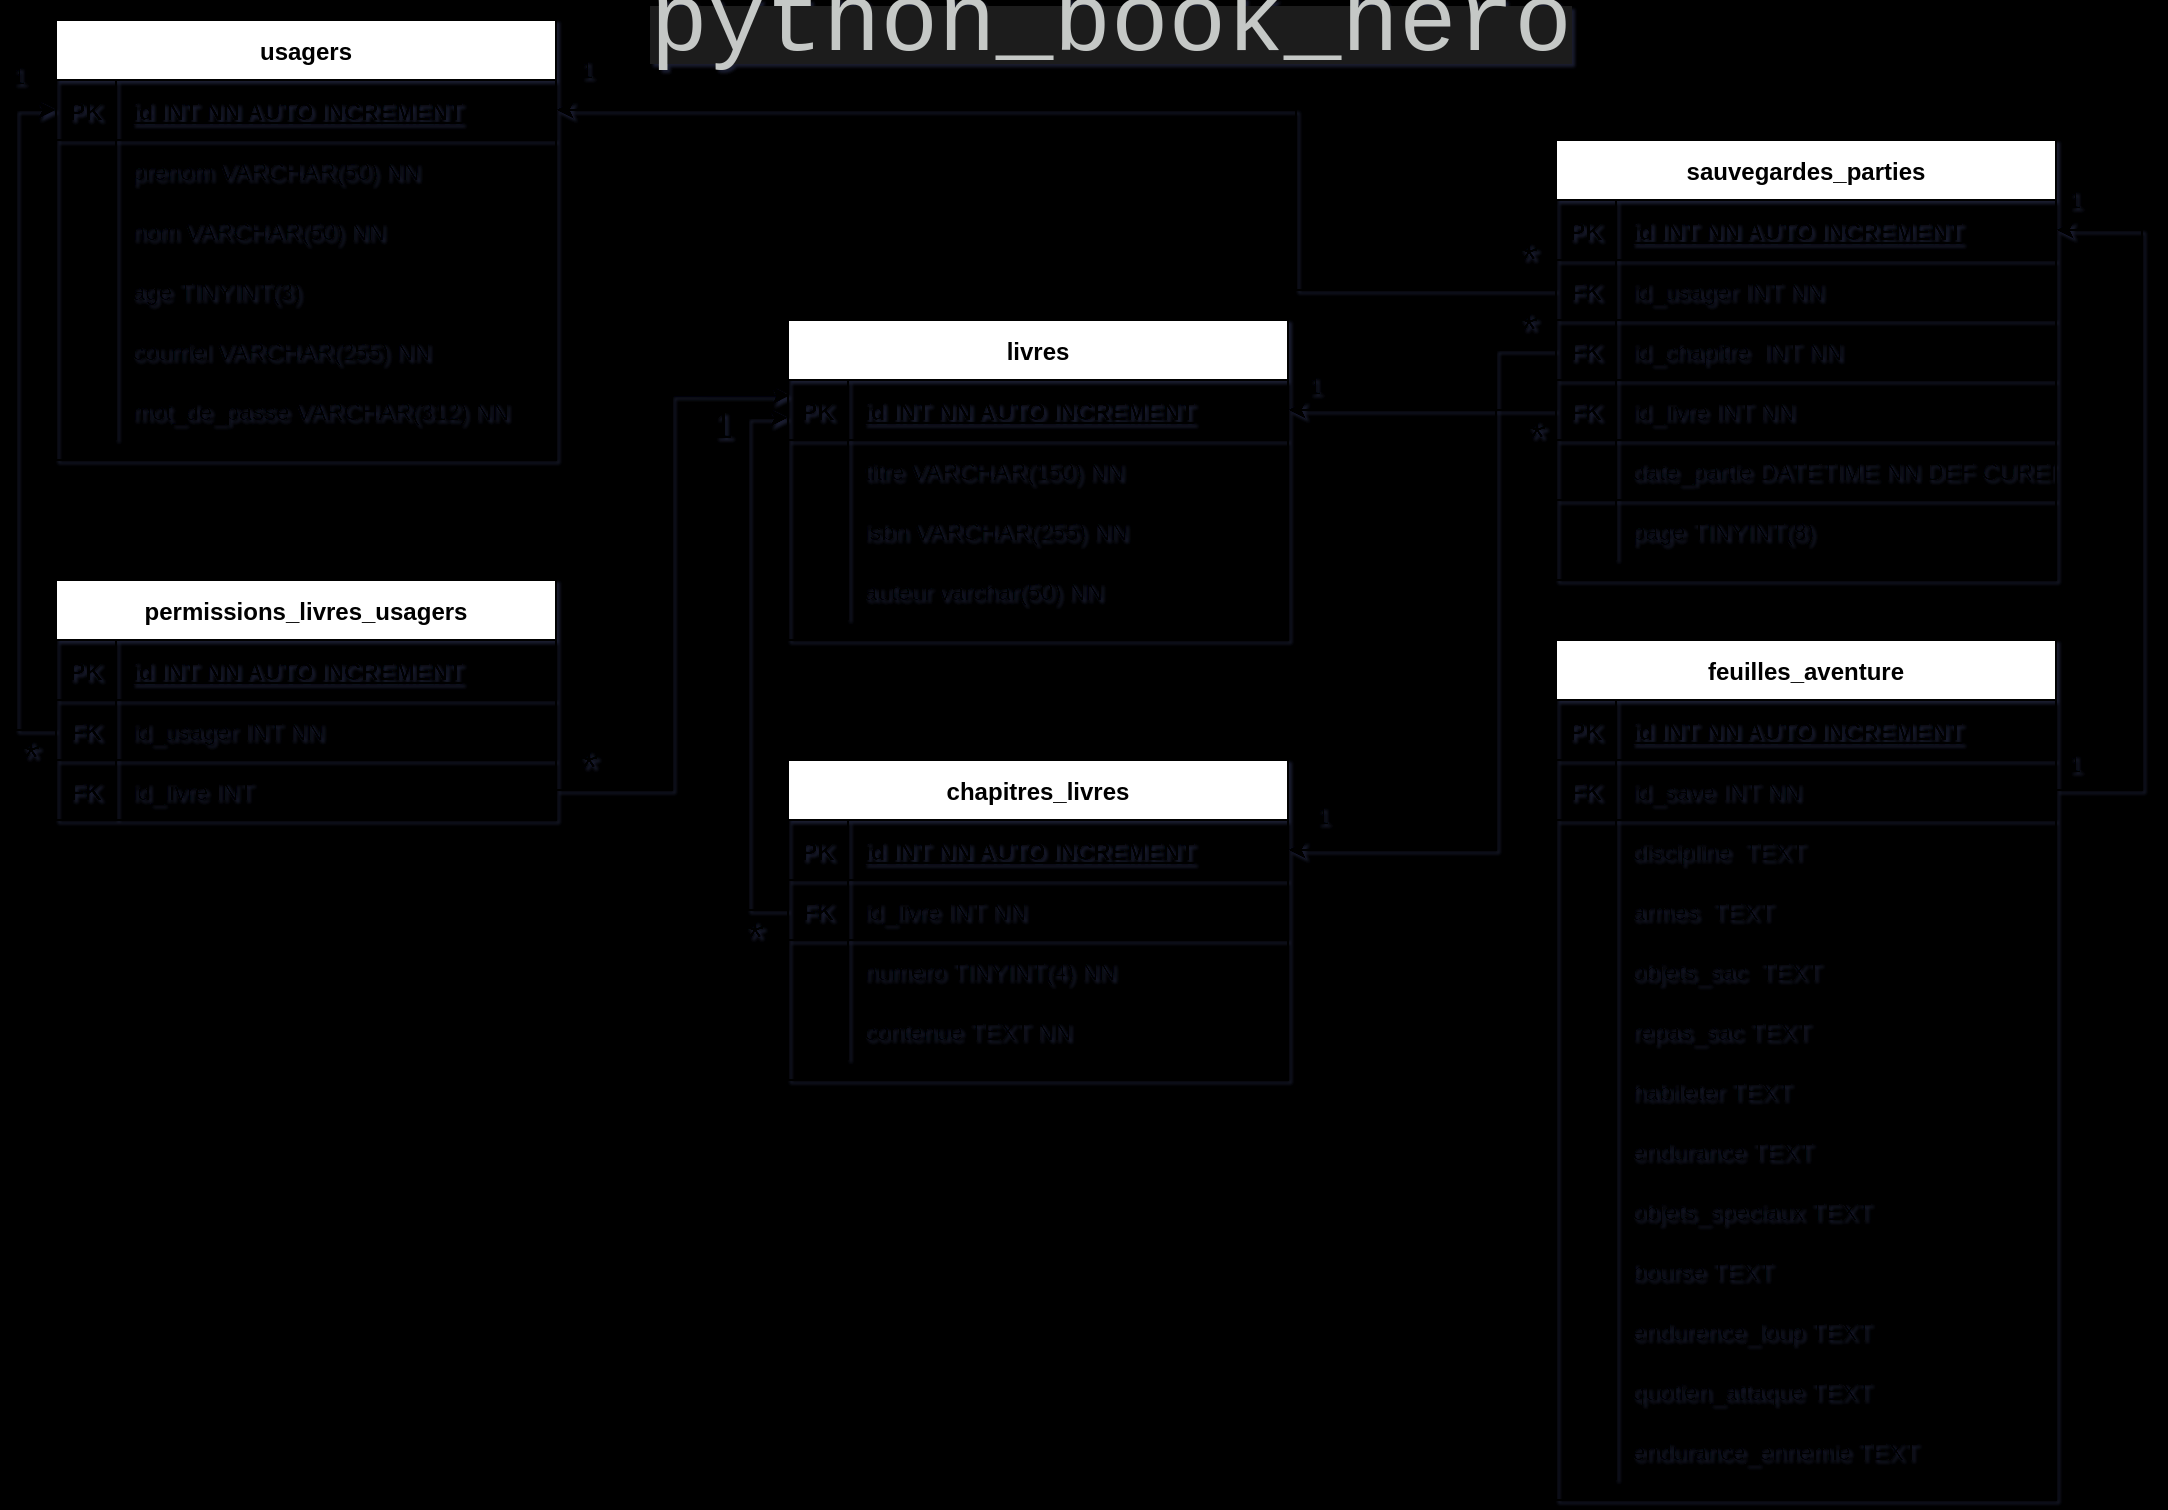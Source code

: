 <mxfile>
    <diagram id="hnDoche0uzgrvqZkyVAT" name="Page-1">
        <mxGraphModel dx="1506" dy="617" grid="0" gridSize="10" guides="1" tooltips="1" connect="1" arrows="1" fold="1" page="1" pageScale="1" pageWidth="1100" pageHeight="850" background="#000000" math="0" shadow="1">
            <root>
                <mxCell id="0"/>
                <mxCell id="1" parent="0"/>
                <mxCell id="B29HTKChRzMkVLrq_tk1-1" value="usagers" style="shape=table;startSize=30;container=1;collapsible=1;childLayout=tableLayout;fixedRows=1;rowLines=0;fontStyle=1;align=center;resizeLast=1;" parent="1" vertex="1">
                    <mxGeometry x="40" y="40" width="250" height="220" as="geometry"/>
                </mxCell>
                <mxCell id="B29HTKChRzMkVLrq_tk1-2" value="" style="shape=partialRectangle;collapsible=0;dropTarget=0;pointerEvents=0;fillColor=none;top=0;left=0;bottom=1;right=0;points=[[0,0.5],[1,0.5]];portConstraint=eastwest;" parent="B29HTKChRzMkVLrq_tk1-1" vertex="1">
                    <mxGeometry y="30" width="250" height="30" as="geometry"/>
                </mxCell>
                <mxCell id="B29HTKChRzMkVLrq_tk1-3" value="PK" style="shape=partialRectangle;connectable=0;fillColor=none;top=0;left=0;bottom=0;right=0;fontStyle=1;overflow=hidden;" parent="B29HTKChRzMkVLrq_tk1-2" vertex="1">
                    <mxGeometry width="30" height="30" as="geometry"/>
                </mxCell>
                <mxCell id="B29HTKChRzMkVLrq_tk1-4" value="id INT NN AUTO INCREMENT" style="shape=partialRectangle;connectable=0;fillColor=none;top=0;left=0;bottom=0;right=0;align=left;spacingLeft=6;fontStyle=5;overflow=hidden;" parent="B29HTKChRzMkVLrq_tk1-2" vertex="1">
                    <mxGeometry x="30" width="220" height="30" as="geometry"/>
                </mxCell>
                <mxCell id="B29HTKChRzMkVLrq_tk1-5" value="" style="shape=partialRectangle;collapsible=0;dropTarget=0;pointerEvents=0;fillColor=none;top=0;left=0;bottom=0;right=0;points=[[0,0.5],[1,0.5]];portConstraint=eastwest;" parent="B29HTKChRzMkVLrq_tk1-1" vertex="1">
                    <mxGeometry y="60" width="250" height="30" as="geometry"/>
                </mxCell>
                <mxCell id="B29HTKChRzMkVLrq_tk1-6" value="" style="shape=partialRectangle;connectable=0;fillColor=none;top=0;left=0;bottom=0;right=0;editable=1;overflow=hidden;" parent="B29HTKChRzMkVLrq_tk1-5" vertex="1">
                    <mxGeometry width="30" height="30" as="geometry"/>
                </mxCell>
                <mxCell id="B29HTKChRzMkVLrq_tk1-7" value="prenom VARCHAR(50) NN" style="shape=partialRectangle;connectable=0;fillColor=none;top=0;left=0;bottom=0;right=0;align=left;spacingLeft=6;overflow=hidden;" parent="B29HTKChRzMkVLrq_tk1-5" vertex="1">
                    <mxGeometry x="30" width="220" height="30" as="geometry"/>
                </mxCell>
                <mxCell id="B29HTKChRzMkVLrq_tk1-8" value="" style="shape=partialRectangle;collapsible=0;dropTarget=0;pointerEvents=0;fillColor=none;top=0;left=0;bottom=0;right=0;points=[[0,0.5],[1,0.5]];portConstraint=eastwest;" parent="B29HTKChRzMkVLrq_tk1-1" vertex="1">
                    <mxGeometry y="90" width="250" height="30" as="geometry"/>
                </mxCell>
                <mxCell id="B29HTKChRzMkVLrq_tk1-9" value="" style="shape=partialRectangle;connectable=0;fillColor=none;top=0;left=0;bottom=0;right=0;editable=1;overflow=hidden;" parent="B29HTKChRzMkVLrq_tk1-8" vertex="1">
                    <mxGeometry width="30" height="30" as="geometry"/>
                </mxCell>
                <mxCell id="B29HTKChRzMkVLrq_tk1-10" value="nom VARCHAR(50) NN" style="shape=partialRectangle;connectable=0;fillColor=none;top=0;left=0;bottom=0;right=0;align=left;spacingLeft=6;overflow=hidden;" parent="B29HTKChRzMkVLrq_tk1-8" vertex="1">
                    <mxGeometry x="30" width="220" height="30" as="geometry"/>
                </mxCell>
                <mxCell id="B29HTKChRzMkVLrq_tk1-11" value="" style="shape=partialRectangle;collapsible=0;dropTarget=0;pointerEvents=0;fillColor=none;top=0;left=0;bottom=0;right=0;points=[[0,0.5],[1,0.5]];portConstraint=eastwest;" parent="B29HTKChRzMkVLrq_tk1-1" vertex="1">
                    <mxGeometry y="120" width="250" height="30" as="geometry"/>
                </mxCell>
                <mxCell id="B29HTKChRzMkVLrq_tk1-12" value="" style="shape=partialRectangle;connectable=0;fillColor=none;top=0;left=0;bottom=0;right=0;editable=1;overflow=hidden;" parent="B29HTKChRzMkVLrq_tk1-11" vertex="1">
                    <mxGeometry width="30" height="30" as="geometry"/>
                </mxCell>
                <mxCell id="B29HTKChRzMkVLrq_tk1-13" value="age TINYINT(3)" style="shape=partialRectangle;connectable=0;fillColor=none;top=0;left=0;bottom=0;right=0;align=left;spacingLeft=6;overflow=hidden;" parent="B29HTKChRzMkVLrq_tk1-11" vertex="1">
                    <mxGeometry x="30" width="220" height="30" as="geometry"/>
                </mxCell>
                <mxCell id="B29HTKChRzMkVLrq_tk1-42" value="" style="shape=partialRectangle;collapsible=0;dropTarget=0;pointerEvents=0;fillColor=none;top=0;left=0;bottom=0;right=0;points=[[0,0.5],[1,0.5]];portConstraint=eastwest;" parent="B29HTKChRzMkVLrq_tk1-1" vertex="1">
                    <mxGeometry y="150" width="250" height="30" as="geometry"/>
                </mxCell>
                <mxCell id="B29HTKChRzMkVLrq_tk1-43" value="" style="shape=partialRectangle;connectable=0;fillColor=none;top=0;left=0;bottom=0;right=0;editable=1;overflow=hidden;" parent="B29HTKChRzMkVLrq_tk1-42" vertex="1">
                    <mxGeometry width="30" height="30" as="geometry"/>
                </mxCell>
                <mxCell id="B29HTKChRzMkVLrq_tk1-44" value="courriel VARCHAR(255) NN" style="shape=partialRectangle;connectable=0;fillColor=none;top=0;left=0;bottom=0;right=0;align=left;spacingLeft=6;overflow=hidden;" parent="B29HTKChRzMkVLrq_tk1-42" vertex="1">
                    <mxGeometry x="30" width="220" height="30" as="geometry"/>
                </mxCell>
                <mxCell id="B29HTKChRzMkVLrq_tk1-45" value="" style="shape=partialRectangle;collapsible=0;dropTarget=0;pointerEvents=0;fillColor=none;top=0;left=0;bottom=0;right=0;points=[[0,0.5],[1,0.5]];portConstraint=eastwest;" parent="B29HTKChRzMkVLrq_tk1-1" vertex="1">
                    <mxGeometry y="180" width="250" height="30" as="geometry"/>
                </mxCell>
                <mxCell id="B29HTKChRzMkVLrq_tk1-46" value="" style="shape=partialRectangle;connectable=0;fillColor=none;top=0;left=0;bottom=0;right=0;editable=1;overflow=hidden;" parent="B29HTKChRzMkVLrq_tk1-45" vertex="1">
                    <mxGeometry width="30" height="30" as="geometry"/>
                </mxCell>
                <mxCell id="B29HTKChRzMkVLrq_tk1-47" value="mot_de_passe VARCHAR(312) NN" style="shape=partialRectangle;connectable=0;fillColor=none;top=0;left=0;bottom=0;right=0;align=left;spacingLeft=6;overflow=hidden;" parent="B29HTKChRzMkVLrq_tk1-45" vertex="1">
                    <mxGeometry x="30" width="220" height="30" as="geometry"/>
                </mxCell>
                <mxCell id="B29HTKChRzMkVLrq_tk1-48" value="permissions_livres_usagers" style="shape=table;startSize=30;container=1;collapsible=1;childLayout=tableLayout;fixedRows=1;rowLines=0;fontStyle=1;align=center;resizeLast=1;" parent="1" vertex="1">
                    <mxGeometry x="40" y="320" width="250" height="120" as="geometry"/>
                </mxCell>
                <mxCell id="B29HTKChRzMkVLrq_tk1-49" value="" style="shape=partialRectangle;collapsible=0;dropTarget=0;pointerEvents=0;fillColor=none;top=0;left=0;bottom=1;right=0;points=[[0,0.5],[1,0.5]];portConstraint=eastwest;" parent="B29HTKChRzMkVLrq_tk1-48" vertex="1">
                    <mxGeometry y="30" width="250" height="30" as="geometry"/>
                </mxCell>
                <mxCell id="B29HTKChRzMkVLrq_tk1-50" value="PK" style="shape=partialRectangle;connectable=0;fillColor=none;top=0;left=0;bottom=0;right=0;fontStyle=1;overflow=hidden;" parent="B29HTKChRzMkVLrq_tk1-49" vertex="1">
                    <mxGeometry width="30" height="30" as="geometry"/>
                </mxCell>
                <mxCell id="B29HTKChRzMkVLrq_tk1-51" value="id INT NN AUTO INCREMENT" style="shape=partialRectangle;connectable=0;fillColor=none;top=0;left=0;bottom=0;right=0;align=left;spacingLeft=6;fontStyle=5;overflow=hidden;" parent="B29HTKChRzMkVLrq_tk1-49" vertex="1">
                    <mxGeometry x="30" width="220" height="30" as="geometry"/>
                </mxCell>
                <mxCell id="B29HTKChRzMkVLrq_tk1-67" value="" style="shape=partialRectangle;collapsible=0;dropTarget=0;pointerEvents=0;fillColor=none;top=0;left=0;bottom=1;right=0;points=[[0,0.5],[1,0.5]];portConstraint=eastwest;" parent="B29HTKChRzMkVLrq_tk1-48" vertex="1">
                    <mxGeometry y="60" width="250" height="30" as="geometry"/>
                </mxCell>
                <mxCell id="B29HTKChRzMkVLrq_tk1-68" value="FK" style="shape=partialRectangle;connectable=0;fillColor=none;top=0;left=0;bottom=0;right=0;fontStyle=1;overflow=hidden;" parent="B29HTKChRzMkVLrq_tk1-67" vertex="1">
                    <mxGeometry width="30" height="30" as="geometry"/>
                </mxCell>
                <mxCell id="B29HTKChRzMkVLrq_tk1-69" value="id_usager INT NN" style="shape=partialRectangle;connectable=0;fillColor=none;top=0;left=0;bottom=0;right=0;align=left;spacingLeft=6;fontStyle=0;overflow=hidden;" parent="B29HTKChRzMkVLrq_tk1-67" vertex="1">
                    <mxGeometry x="30" width="220" height="30" as="geometry"/>
                </mxCell>
                <mxCell id="B29HTKChRzMkVLrq_tk1-70" value="" style="shape=partialRectangle;collapsible=0;dropTarget=0;pointerEvents=0;fillColor=none;top=0;left=0;bottom=1;right=0;points=[[0,0.5],[1,0.5]];portConstraint=eastwest;" parent="B29HTKChRzMkVLrq_tk1-48" vertex="1">
                    <mxGeometry y="90" width="250" height="30" as="geometry"/>
                </mxCell>
                <mxCell id="B29HTKChRzMkVLrq_tk1-71" value="FK" style="shape=partialRectangle;connectable=0;fillColor=none;top=0;left=0;bottom=0;right=0;fontStyle=1;overflow=hidden;" parent="B29HTKChRzMkVLrq_tk1-70" vertex="1">
                    <mxGeometry width="30" height="30" as="geometry"/>
                </mxCell>
                <mxCell id="B29HTKChRzMkVLrq_tk1-72" value="id_livre INT" style="shape=partialRectangle;connectable=0;fillColor=none;top=0;left=0;bottom=0;right=0;align=left;spacingLeft=6;fontStyle=0;overflow=hidden;" parent="B29HTKChRzMkVLrq_tk1-70" vertex="1">
                    <mxGeometry x="30" width="220" height="30" as="geometry"/>
                </mxCell>
                <mxCell id="B29HTKChRzMkVLrq_tk1-87" value="livres" style="shape=table;startSize=30;container=1;collapsible=1;childLayout=tableLayout;fixedRows=1;rowLines=0;fontStyle=1;align=center;resizeLast=1;" parent="1" vertex="1">
                    <mxGeometry x="406" y="190" width="250" height="160" as="geometry"/>
                </mxCell>
                <mxCell id="B29HTKChRzMkVLrq_tk1-88" value="" style="shape=partialRectangle;collapsible=0;dropTarget=0;pointerEvents=0;fillColor=none;top=0;left=0;bottom=1;right=0;points=[[0,0.5],[1,0.5]];portConstraint=eastwest;" parent="B29HTKChRzMkVLrq_tk1-87" vertex="1">
                    <mxGeometry y="30" width="250" height="30" as="geometry"/>
                </mxCell>
                <mxCell id="B29HTKChRzMkVLrq_tk1-89" value="PK" style="shape=partialRectangle;connectable=0;fillColor=none;top=0;left=0;bottom=0;right=0;fontStyle=1;overflow=hidden;" parent="B29HTKChRzMkVLrq_tk1-88" vertex="1">
                    <mxGeometry width="30" height="30" as="geometry"/>
                </mxCell>
                <mxCell id="B29HTKChRzMkVLrq_tk1-90" value="id INT NN AUTO INCREMENT" style="shape=partialRectangle;connectable=0;fillColor=none;top=0;left=0;bottom=0;right=0;align=left;spacingLeft=6;fontStyle=5;overflow=hidden;" parent="B29HTKChRzMkVLrq_tk1-88" vertex="1">
                    <mxGeometry x="30" width="220" height="30" as="geometry"/>
                </mxCell>
                <mxCell id="B29HTKChRzMkVLrq_tk1-91" value="" style="shape=partialRectangle;collapsible=0;dropTarget=0;pointerEvents=0;fillColor=none;top=0;left=0;bottom=0;right=0;points=[[0,0.5],[1,0.5]];portConstraint=eastwest;" parent="B29HTKChRzMkVLrq_tk1-87" vertex="1">
                    <mxGeometry y="60" width="250" height="30" as="geometry"/>
                </mxCell>
                <mxCell id="B29HTKChRzMkVLrq_tk1-92" value="" style="shape=partialRectangle;connectable=0;fillColor=none;top=0;left=0;bottom=0;right=0;editable=1;overflow=hidden;" parent="B29HTKChRzMkVLrq_tk1-91" vertex="1">
                    <mxGeometry width="30" height="30" as="geometry"/>
                </mxCell>
                <mxCell id="B29HTKChRzMkVLrq_tk1-93" value="titre VARCHAR(150) NN" style="shape=partialRectangle;connectable=0;fillColor=none;top=0;left=0;bottom=0;right=0;align=left;spacingLeft=6;overflow=hidden;" parent="B29HTKChRzMkVLrq_tk1-91" vertex="1">
                    <mxGeometry x="30" width="220" height="30" as="geometry"/>
                </mxCell>
                <mxCell id="B29HTKChRzMkVLrq_tk1-94" value="" style="shape=partialRectangle;collapsible=0;dropTarget=0;pointerEvents=0;fillColor=none;top=0;left=0;bottom=0;right=0;points=[[0,0.5],[1,0.5]];portConstraint=eastwest;" parent="B29HTKChRzMkVLrq_tk1-87" vertex="1">
                    <mxGeometry y="90" width="250" height="30" as="geometry"/>
                </mxCell>
                <mxCell id="B29HTKChRzMkVLrq_tk1-95" value="" style="shape=partialRectangle;connectable=0;fillColor=none;top=0;left=0;bottom=0;right=0;editable=1;overflow=hidden;" parent="B29HTKChRzMkVLrq_tk1-94" vertex="1">
                    <mxGeometry width="30" height="30" as="geometry"/>
                </mxCell>
                <mxCell id="B29HTKChRzMkVLrq_tk1-96" value="isbn VARCHAR(255) NN" style="shape=partialRectangle;connectable=0;fillColor=none;top=0;left=0;bottom=0;right=0;align=left;spacingLeft=6;overflow=hidden;" parent="B29HTKChRzMkVLrq_tk1-94" vertex="1">
                    <mxGeometry x="30" width="220" height="30" as="geometry"/>
                </mxCell>
                <mxCell id="B29HTKChRzMkVLrq_tk1-97" value="" style="shape=partialRectangle;collapsible=0;dropTarget=0;pointerEvents=0;fillColor=none;top=0;left=0;bottom=0;right=0;points=[[0,0.5],[1,0.5]];portConstraint=eastwest;" parent="B29HTKChRzMkVLrq_tk1-87" vertex="1">
                    <mxGeometry y="120" width="250" height="30" as="geometry"/>
                </mxCell>
                <mxCell id="B29HTKChRzMkVLrq_tk1-98" value="" style="shape=partialRectangle;connectable=0;fillColor=none;top=0;left=0;bottom=0;right=0;editable=1;overflow=hidden;" parent="B29HTKChRzMkVLrq_tk1-97" vertex="1">
                    <mxGeometry width="30" height="30" as="geometry"/>
                </mxCell>
                <mxCell id="B29HTKChRzMkVLrq_tk1-99" value="auteur varchar(50) NN" style="shape=partialRectangle;connectable=0;fillColor=none;top=0;left=0;bottom=0;right=0;align=left;spacingLeft=6;overflow=hidden;" parent="B29HTKChRzMkVLrq_tk1-97" vertex="1">
                    <mxGeometry x="30" width="220" height="30" as="geometry"/>
                </mxCell>
                <mxCell id="B29HTKChRzMkVLrq_tk1-106" value="chapitres_livres" style="shape=table;startSize=30;container=1;collapsible=1;childLayout=tableLayout;fixedRows=1;rowLines=0;fontStyle=1;align=center;resizeLast=1;" parent="1" vertex="1">
                    <mxGeometry x="406" y="410" width="250" height="160" as="geometry"/>
                </mxCell>
                <mxCell id="B29HTKChRzMkVLrq_tk1-107" value="" style="shape=partialRectangle;collapsible=0;dropTarget=0;pointerEvents=0;fillColor=none;top=0;left=0;bottom=1;right=0;points=[[0,0.5],[1,0.5]];portConstraint=eastwest;" parent="B29HTKChRzMkVLrq_tk1-106" vertex="1">
                    <mxGeometry y="30" width="250" height="30" as="geometry"/>
                </mxCell>
                <mxCell id="B29HTKChRzMkVLrq_tk1-108" value="PK" style="shape=partialRectangle;connectable=0;fillColor=none;top=0;left=0;bottom=0;right=0;fontStyle=1;overflow=hidden;" parent="B29HTKChRzMkVLrq_tk1-107" vertex="1">
                    <mxGeometry width="30" height="30" as="geometry"/>
                </mxCell>
                <mxCell id="B29HTKChRzMkVLrq_tk1-109" value="id INT NN AUTO INCREMENT" style="shape=partialRectangle;connectable=0;fillColor=none;top=0;left=0;bottom=0;right=0;align=left;spacingLeft=6;fontStyle=5;overflow=hidden;" parent="B29HTKChRzMkVLrq_tk1-107" vertex="1">
                    <mxGeometry x="30" width="220" height="30" as="geometry"/>
                </mxCell>
                <mxCell id="B29HTKChRzMkVLrq_tk1-119" value="" style="shape=partialRectangle;collapsible=0;dropTarget=0;pointerEvents=0;fillColor=none;top=0;left=0;bottom=1;right=0;points=[[0,0.5],[1,0.5]];portConstraint=eastwest;" parent="B29HTKChRzMkVLrq_tk1-106" vertex="1">
                    <mxGeometry y="60" width="250" height="30" as="geometry"/>
                </mxCell>
                <mxCell id="B29HTKChRzMkVLrq_tk1-120" value="FK" style="shape=partialRectangle;connectable=0;fillColor=none;top=0;left=0;bottom=0;right=0;fontStyle=1;overflow=hidden;" parent="B29HTKChRzMkVLrq_tk1-119" vertex="1">
                    <mxGeometry width="30" height="30" as="geometry"/>
                </mxCell>
                <mxCell id="B29HTKChRzMkVLrq_tk1-121" value="id_livre INT NN" style="shape=partialRectangle;connectable=0;fillColor=none;top=0;left=0;bottom=0;right=0;align=left;spacingLeft=6;fontStyle=0;overflow=hidden;" parent="B29HTKChRzMkVLrq_tk1-119" vertex="1">
                    <mxGeometry x="30" width="220" height="30" as="geometry"/>
                </mxCell>
                <mxCell id="B29HTKChRzMkVLrq_tk1-110" value="" style="shape=partialRectangle;collapsible=0;dropTarget=0;pointerEvents=0;fillColor=none;top=0;left=0;bottom=0;right=0;points=[[0,0.5],[1,0.5]];portConstraint=eastwest;" parent="B29HTKChRzMkVLrq_tk1-106" vertex="1">
                    <mxGeometry y="90" width="250" height="30" as="geometry"/>
                </mxCell>
                <mxCell id="B29HTKChRzMkVLrq_tk1-111" value="" style="shape=partialRectangle;connectable=0;fillColor=none;top=0;left=0;bottom=0;right=0;editable=1;overflow=hidden;" parent="B29HTKChRzMkVLrq_tk1-110" vertex="1">
                    <mxGeometry width="30" height="30" as="geometry"/>
                </mxCell>
                <mxCell id="B29HTKChRzMkVLrq_tk1-112" value="numero TINYINT(4) NN" style="shape=partialRectangle;connectable=0;fillColor=none;top=0;left=0;bottom=0;right=0;align=left;spacingLeft=6;overflow=hidden;" parent="B29HTKChRzMkVLrq_tk1-110" vertex="1">
                    <mxGeometry x="30" width="220" height="30" as="geometry"/>
                </mxCell>
                <mxCell id="B29HTKChRzMkVLrq_tk1-122" value="" style="shape=partialRectangle;collapsible=0;dropTarget=0;pointerEvents=0;fillColor=none;top=0;left=0;bottom=0;right=0;points=[[0,0.5],[1,0.5]];portConstraint=eastwest;" parent="B29HTKChRzMkVLrq_tk1-106" vertex="1">
                    <mxGeometry y="120" width="250" height="30" as="geometry"/>
                </mxCell>
                <mxCell id="B29HTKChRzMkVLrq_tk1-123" value="" style="shape=partialRectangle;connectable=0;fillColor=none;top=0;left=0;bottom=0;right=0;editable=1;overflow=hidden;" parent="B29HTKChRzMkVLrq_tk1-122" vertex="1">
                    <mxGeometry width="30" height="30" as="geometry"/>
                </mxCell>
                <mxCell id="B29HTKChRzMkVLrq_tk1-124" value="contenue TEXT NN" style="shape=partialRectangle;connectable=0;fillColor=none;top=0;left=0;bottom=0;right=0;align=left;spacingLeft=6;overflow=hidden;" parent="B29HTKChRzMkVLrq_tk1-122" vertex="1">
                    <mxGeometry x="30" width="220" height="30" as="geometry"/>
                </mxCell>
                <mxCell id="B29HTKChRzMkVLrq_tk1-125" value="sauvegardes_parties" style="shape=table;startSize=30;container=1;collapsible=1;childLayout=tableLayout;fixedRows=1;rowLines=0;fontStyle=1;align=center;resizeLast=1;" parent="1" vertex="1">
                    <mxGeometry x="790" y="100" width="250" height="220" as="geometry"/>
                </mxCell>
                <mxCell id="B29HTKChRzMkVLrq_tk1-126" value="" style="shape=partialRectangle;collapsible=0;dropTarget=0;pointerEvents=0;fillColor=none;top=0;left=0;bottom=1;right=0;points=[[0,0.5],[1,0.5]];portConstraint=eastwest;" parent="B29HTKChRzMkVLrq_tk1-125" vertex="1">
                    <mxGeometry y="30" width="250" height="30" as="geometry"/>
                </mxCell>
                <mxCell id="B29HTKChRzMkVLrq_tk1-127" value="PK" style="shape=partialRectangle;connectable=0;fillColor=none;top=0;left=0;bottom=0;right=0;fontStyle=1;overflow=hidden;" parent="B29HTKChRzMkVLrq_tk1-126" vertex="1">
                    <mxGeometry width="30" height="30" as="geometry"/>
                </mxCell>
                <mxCell id="B29HTKChRzMkVLrq_tk1-128" value="id INT NN AUTO INCREMENT" style="shape=partialRectangle;connectable=0;fillColor=none;top=0;left=0;bottom=0;right=0;align=left;spacingLeft=6;fontStyle=5;overflow=hidden;" parent="B29HTKChRzMkVLrq_tk1-126" vertex="1">
                    <mxGeometry x="30" width="220" height="30" as="geometry"/>
                </mxCell>
                <mxCell id="B29HTKChRzMkVLrq_tk1-129" value="" style="shape=partialRectangle;collapsible=0;dropTarget=0;pointerEvents=0;fillColor=none;top=0;left=0;bottom=1;right=0;points=[[0,0.5],[1,0.5]];portConstraint=eastwest;" parent="B29HTKChRzMkVLrq_tk1-125" vertex="1">
                    <mxGeometry y="60" width="250" height="30" as="geometry"/>
                </mxCell>
                <mxCell id="B29HTKChRzMkVLrq_tk1-130" value="FK" style="shape=partialRectangle;connectable=0;fillColor=none;top=0;left=0;bottom=0;right=0;fontStyle=1;overflow=hidden;" parent="B29HTKChRzMkVLrq_tk1-129" vertex="1">
                    <mxGeometry width="30" height="30" as="geometry"/>
                </mxCell>
                <mxCell id="B29HTKChRzMkVLrq_tk1-131" value="id_usager INT NN" style="shape=partialRectangle;connectable=0;fillColor=none;top=0;left=0;bottom=0;right=0;align=left;spacingLeft=6;fontStyle=0;overflow=hidden;" parent="B29HTKChRzMkVLrq_tk1-129" vertex="1">
                    <mxGeometry x="30" width="220" height="30" as="geometry"/>
                </mxCell>
                <mxCell id="B29HTKChRzMkVLrq_tk1-138" value="" style="shape=partialRectangle;collapsible=0;dropTarget=0;pointerEvents=0;fillColor=none;top=0;left=0;bottom=1;right=0;points=[[0,0.5],[1,0.5]];portConstraint=eastwest;" parent="B29HTKChRzMkVLrq_tk1-125" vertex="1">
                    <mxGeometry y="90" width="250" height="30" as="geometry"/>
                </mxCell>
                <mxCell id="B29HTKChRzMkVLrq_tk1-139" value="FK" style="shape=partialRectangle;connectable=0;fillColor=none;top=0;left=0;bottom=0;right=0;fontStyle=1;overflow=hidden;" parent="B29HTKChRzMkVLrq_tk1-138" vertex="1">
                    <mxGeometry width="30" height="30" as="geometry"/>
                </mxCell>
                <mxCell id="B29HTKChRzMkVLrq_tk1-140" value="id_chapitre  INT NN" style="shape=partialRectangle;connectable=0;fillColor=none;top=0;left=0;bottom=0;right=0;align=left;spacingLeft=6;fontStyle=0;overflow=hidden;" parent="B29HTKChRzMkVLrq_tk1-138" vertex="1">
                    <mxGeometry x="30" width="220" height="30" as="geometry"/>
                </mxCell>
                <mxCell id="B29HTKChRzMkVLrq_tk1-141" value="" style="shape=partialRectangle;collapsible=0;dropTarget=0;pointerEvents=0;fillColor=none;top=0;left=0;bottom=1;right=0;points=[[0,0.5],[1,0.5]];portConstraint=eastwest;" parent="B29HTKChRzMkVLrq_tk1-125" vertex="1">
                    <mxGeometry y="120" width="250" height="30" as="geometry"/>
                </mxCell>
                <mxCell id="B29HTKChRzMkVLrq_tk1-142" value="FK" style="shape=partialRectangle;connectable=0;fillColor=none;top=0;left=0;bottom=0;right=0;fontStyle=1;overflow=hidden;" parent="B29HTKChRzMkVLrq_tk1-141" vertex="1">
                    <mxGeometry width="30" height="30" as="geometry"/>
                </mxCell>
                <mxCell id="B29HTKChRzMkVLrq_tk1-143" value="id_livre INT NN" style="shape=partialRectangle;connectable=0;fillColor=none;top=0;left=0;bottom=0;right=0;align=left;spacingLeft=6;fontStyle=0;overflow=hidden;" parent="B29HTKChRzMkVLrq_tk1-141" vertex="1">
                    <mxGeometry x="30" width="220" height="30" as="geometry"/>
                </mxCell>
                <mxCell id="15" value="" style="shape=partialRectangle;collapsible=0;dropTarget=0;pointerEvents=0;fillColor=none;top=0;left=0;bottom=1;right=0;points=[[0,0.5],[1,0.5]];portConstraint=eastwest;" parent="B29HTKChRzMkVLrq_tk1-125" vertex="1">
                    <mxGeometry y="150" width="250" height="30" as="geometry"/>
                </mxCell>
                <mxCell id="16" value="" style="shape=partialRectangle;connectable=0;fillColor=none;top=0;left=0;bottom=0;right=0;fontStyle=1;overflow=hidden;" parent="15" vertex="1">
                    <mxGeometry width="30" height="30" as="geometry"/>
                </mxCell>
                <mxCell id="17" value="date_partie DATETIME NN DEF CURENT" style="shape=partialRectangle;connectable=0;fillColor=none;top=0;left=0;bottom=0;right=0;align=left;spacingLeft=6;fontStyle=0;overflow=hidden;strokeColor=none;" parent="15" vertex="1">
                    <mxGeometry x="30" width="220" height="30" as="geometry"/>
                </mxCell>
                <mxCell id="B29HTKChRzMkVLrq_tk1-132" value="" style="shape=partialRectangle;collapsible=0;dropTarget=0;pointerEvents=0;fillColor=none;top=0;left=0;bottom=0;right=0;points=[[0,0.5],[1,0.5]];portConstraint=eastwest;" parent="B29HTKChRzMkVLrq_tk1-125" vertex="1">
                    <mxGeometry y="180" width="250" height="30" as="geometry"/>
                </mxCell>
                <mxCell id="B29HTKChRzMkVLrq_tk1-133" value="" style="shape=partialRectangle;connectable=0;fillColor=none;top=0;left=0;bottom=0;right=0;editable=1;overflow=hidden;" parent="B29HTKChRzMkVLrq_tk1-132" vertex="1">
                    <mxGeometry width="30" height="30" as="geometry"/>
                </mxCell>
                <mxCell id="B29HTKChRzMkVLrq_tk1-134" value="page TINYINT(8)" style="shape=partialRectangle;connectable=0;fillColor=none;top=0;left=0;bottom=0;right=0;align=left;spacingLeft=6;overflow=hidden;" parent="B29HTKChRzMkVLrq_tk1-132" vertex="1">
                    <mxGeometry x="30" width="220" height="30" as="geometry"/>
                </mxCell>
                <mxCell id="B29HTKChRzMkVLrq_tk1-144" style="edgeStyle=orthogonalEdgeStyle;rounded=0;orthogonalLoop=1;jettySize=auto;html=1;entryX=1;entryY=0.5;entryDx=0;entryDy=0;" parent="1" source="B29HTKChRzMkVLrq_tk1-129" target="B29HTKChRzMkVLrq_tk1-2" edge="1">
                    <mxGeometry relative="1" as="geometry">
                        <Array as="points">
                            <mxPoint x="660" y="175"/>
                            <mxPoint x="660" y="85"/>
                        </Array>
                    </mxGeometry>
                </mxCell>
                <mxCell id="B29HTKChRzMkVLrq_tk1-146" style="edgeStyle=orthogonalEdgeStyle;rounded=0;orthogonalLoop=1;jettySize=auto;html=1;entryX=1;entryY=0.5;entryDx=0;entryDy=0;" parent="1" source="B29HTKChRzMkVLrq_tk1-138" target="B29HTKChRzMkVLrq_tk1-107" edge="1">
                    <mxGeometry relative="1" as="geometry">
                        <Array as="points">
                            <mxPoint x="760" y="205"/>
                            <mxPoint x="760" y="455"/>
                        </Array>
                    </mxGeometry>
                </mxCell>
                <mxCell id="B29HTKChRzMkVLrq_tk1-147" style="edgeStyle=orthogonalEdgeStyle;rounded=0;orthogonalLoop=1;jettySize=auto;html=1;exitX=0;exitY=0.5;exitDx=0;exitDy=0;" parent="1" source="B29HTKChRzMkVLrq_tk1-141" target="B29HTKChRzMkVLrq_tk1-88" edge="1">
                    <mxGeometry relative="1" as="geometry"/>
                </mxCell>
                <mxCell id="B29HTKChRzMkVLrq_tk1-148" style="edgeStyle=orthogonalEdgeStyle;rounded=0;orthogonalLoop=1;jettySize=auto;html=1;entryX=0;entryY=0.633;entryDx=0;entryDy=0;entryPerimeter=0;" parent="1" source="B29HTKChRzMkVLrq_tk1-119" target="B29HTKChRzMkVLrq_tk1-88" edge="1">
                    <mxGeometry relative="1" as="geometry"/>
                </mxCell>
                <mxCell id="B29HTKChRzMkVLrq_tk1-149" style="edgeStyle=orthogonalEdgeStyle;rounded=0;orthogonalLoop=1;jettySize=auto;html=1;exitX=0;exitY=0.5;exitDx=0;exitDy=0;entryX=0;entryY=0.5;entryDx=0;entryDy=0;" parent="1" source="B29HTKChRzMkVLrq_tk1-67" target="B29HTKChRzMkVLrq_tk1-2" edge="1">
                    <mxGeometry relative="1" as="geometry"/>
                </mxCell>
                <mxCell id="B29HTKChRzMkVLrq_tk1-150" style="edgeStyle=orthogonalEdgeStyle;rounded=0;orthogonalLoop=1;jettySize=auto;html=1;exitX=1;exitY=0.5;exitDx=0;exitDy=0;entryX=0.004;entryY=0.261;entryDx=0;entryDy=0;entryPerimeter=0;" parent="1" source="B29HTKChRzMkVLrq_tk1-70" target="B29HTKChRzMkVLrq_tk1-88" edge="1">
                    <mxGeometry relative="1" as="geometry"/>
                </mxCell>
                <mxCell id="2" value="&lt;font style=&quot;font-size: 18px&quot;&gt;1&lt;/font&gt;" style="text;html=1;align=center;verticalAlign=middle;resizable=0;points=[];autosize=1;strokeColor=none;" parent="1" vertex="1">
                    <mxGeometry x="363" y="233" width="20" height="20" as="geometry"/>
                </mxCell>
                <mxCell id="4" value="1" style="text;html=1;align=center;verticalAlign=middle;resizable=0;points=[];autosize=1;strokeColor=none;" parent="1" vertex="1">
                    <mxGeometry x="12" y="59" width="17" height="18" as="geometry"/>
                </mxCell>
                <mxCell id="5" value="&lt;font style=&quot;font-size: 24px&quot;&gt;*&lt;/font&gt;" style="text;html=1;align=center;verticalAlign=middle;resizable=0;points=[];autosize=1;strokeColor=none;" parent="1" vertex="1">
                    <mxGeometry x="17" y="398" width="20" height="22" as="geometry"/>
                </mxCell>
                <mxCell id="6" value="&lt;font style=&quot;font-size: 24px&quot;&gt;*&lt;/font&gt;" style="text;html=1;align=center;verticalAlign=middle;resizable=0;points=[];autosize=1;strokeColor=none;" parent="1" vertex="1">
                    <mxGeometry x="379" y="488" width="20" height="22" as="geometry"/>
                </mxCell>
                <mxCell id="7" value="&lt;font style=&quot;font-size: 24px&quot;&gt;*&lt;/font&gt;" style="text;html=1;align=center;verticalAlign=middle;resizable=0;points=[];autosize=1;strokeColor=none;" parent="1" vertex="1">
                    <mxGeometry x="296" y="403" width="20" height="22" as="geometry"/>
                </mxCell>
                <mxCell id="8" value="1" style="text;html=1;align=center;verticalAlign=middle;resizable=0;points=[];autosize=1;strokeColor=none;" parent="1" vertex="1">
                    <mxGeometry x="660" y="214" width="17" height="18" as="geometry"/>
                </mxCell>
                <mxCell id="9" value="&lt;font style=&quot;font-size: 24px&quot;&gt;*&lt;/font&gt;" style="text;html=1;align=center;verticalAlign=middle;resizable=0;points=[];autosize=1;strokeColor=none;" parent="1" vertex="1">
                    <mxGeometry x="770" y="238" width="20" height="22" as="geometry"/>
                </mxCell>
                <mxCell id="10" value="&lt;font style=&quot;font-size: 24px&quot;&gt;*&lt;/font&gt;" style="text;html=1;align=center;verticalAlign=middle;resizable=0;points=[];autosize=1;strokeColor=none;" parent="1" vertex="1">
                    <mxGeometry x="766" y="184" width="20" height="22" as="geometry"/>
                </mxCell>
                <mxCell id="11" value="1" style="text;html=1;align=center;verticalAlign=middle;resizable=0;points=[];autosize=1;strokeColor=none;" parent="1" vertex="1">
                    <mxGeometry x="664" y="429" width="17" height="18" as="geometry"/>
                </mxCell>
                <mxCell id="12" value="&lt;font style=&quot;font-size: 24px&quot;&gt;*&lt;/font&gt;" style="text;html=1;align=center;verticalAlign=middle;resizable=0;points=[];autosize=1;strokeColor=none;" parent="1" vertex="1">
                    <mxGeometry x="766" y="149" width="20" height="22" as="geometry"/>
                </mxCell>
                <mxCell id="13" value="1" style="text;html=1;align=center;verticalAlign=middle;resizable=0;points=[];autosize=1;strokeColor=none;" parent="1" vertex="1">
                    <mxGeometry x="296" y="56" width="17" height="18" as="geometry"/>
                </mxCell>
                <mxCell id="14" value="&lt;div style=&quot;color: rgb(197 , 200 , 198) ; background-color: rgb(30 , 30 , 30) ; font-family: &amp;#34;consolas&amp;#34; , &amp;#34;courier new&amp;#34; , monospace ; line-height: 19px&quot;&gt;&lt;font style=&quot;font-size: 48px&quot;&gt;python_book_hero&lt;/font&gt;&lt;/div&gt;" style="text;html=1;align=center;verticalAlign=middle;resizable=0;points=[];autosize=1;strokeColor=none;" parent="1" vertex="1">
                    <mxGeometry x="351" y="30" width="432" height="34" as="geometry"/>
                </mxCell>
                <mxCell id="106" value="" style="shape=partialRectangle;connectable=0;fillColor=none;top=0;left=0;bottom=0;right=0;align=left;spacingLeft=6;overflow=hidden;" parent="1" vertex="1">
                    <mxGeometry x="838" y="538" width="242.15" height="30" as="geometry"/>
                </mxCell>
                <mxCell id="179" value="feuilles_aventure" style="shape=table;startSize=30;container=1;collapsible=1;childLayout=tableLayout;fixedRows=1;rowLines=0;fontStyle=1;align=center;resizeLast=1;" parent="1" vertex="1">
                    <mxGeometry x="790" y="350" width="250" height="430" as="geometry"/>
                </mxCell>
                <mxCell id="180" value="" style="shape=partialRectangle;collapsible=0;dropTarget=0;pointerEvents=0;fillColor=none;top=0;left=0;bottom=1;right=0;points=[[0,0.5],[1,0.5]];portConstraint=eastwest;" parent="179" vertex="1">
                    <mxGeometry y="30" width="250" height="30" as="geometry"/>
                </mxCell>
                <mxCell id="181" value="PK" style="shape=partialRectangle;connectable=0;fillColor=none;top=0;left=0;bottom=0;right=0;fontStyle=1;overflow=hidden;" parent="180" vertex="1">
                    <mxGeometry width="30" height="30" as="geometry"/>
                </mxCell>
                <mxCell id="182" value="id INT NN AUTO INCREMENT" style="shape=partialRectangle;connectable=0;fillColor=none;top=0;left=0;bottom=0;right=0;align=left;spacingLeft=6;fontStyle=5;overflow=hidden;" parent="180" vertex="1">
                    <mxGeometry x="30" width="220" height="30" as="geometry"/>
                </mxCell>
                <mxCell id="183" value="" style="shape=partialRectangle;collapsible=0;dropTarget=0;pointerEvents=0;fillColor=none;top=0;left=0;bottom=1;right=0;points=[[0,0.5],[1,0.5]];portConstraint=eastwest;" parent="179" vertex="1">
                    <mxGeometry y="60" width="250" height="30" as="geometry"/>
                </mxCell>
                <mxCell id="184" value="FK" style="shape=partialRectangle;connectable=0;fillColor=none;top=0;left=0;bottom=0;right=0;fontStyle=1;overflow=hidden;" parent="183" vertex="1">
                    <mxGeometry width="30" height="30" as="geometry"/>
                </mxCell>
                <mxCell id="185" value="id_save INT NN" style="shape=partialRectangle;connectable=0;fillColor=none;top=0;left=0;bottom=0;right=0;align=left;spacingLeft=6;fontStyle=0;overflow=hidden;" parent="183" vertex="1">
                    <mxGeometry x="30" width="220" height="30" as="geometry"/>
                </mxCell>
                <mxCell id="186" value="" style="shape=partialRectangle;collapsible=0;dropTarget=0;pointerEvents=0;fillColor=none;top=0;left=0;bottom=0;right=0;points=[[0,0.5],[1,0.5]];portConstraint=eastwest;" parent="179" vertex="1">
                    <mxGeometry y="90" width="250" height="30" as="geometry"/>
                </mxCell>
                <mxCell id="187" value="" style="shape=partialRectangle;connectable=0;fillColor=none;top=0;left=0;bottom=0;right=0;editable=1;overflow=hidden;" parent="186" vertex="1">
                    <mxGeometry width="30" height="30" as="geometry"/>
                </mxCell>
                <mxCell id="188" value="discipline  TEXT" style="shape=partialRectangle;connectable=0;fillColor=none;top=0;left=0;bottom=0;right=0;align=left;spacingLeft=6;overflow=hidden;" parent="186" vertex="1">
                    <mxGeometry x="30" width="220" height="30" as="geometry"/>
                </mxCell>
                <mxCell id="189" value="" style="shape=partialRectangle;collapsible=0;dropTarget=0;pointerEvents=0;fillColor=none;top=0;left=0;bottom=0;right=0;points=[[0,0.5],[1,0.5]];portConstraint=eastwest;" parent="179" vertex="1">
                    <mxGeometry y="120" width="250" height="30" as="geometry"/>
                </mxCell>
                <mxCell id="190" value="" style="shape=partialRectangle;connectable=0;fillColor=none;top=0;left=0;bottom=0;right=0;editable=1;overflow=hidden;" parent="189" vertex="1">
                    <mxGeometry width="30" height="30" as="geometry"/>
                </mxCell>
                <mxCell id="191" value="armes  TEXT" style="shape=partialRectangle;connectable=0;fillColor=none;top=0;left=0;bottom=0;right=0;align=left;spacingLeft=6;overflow=hidden;" parent="189" vertex="1">
                    <mxGeometry x="30" width="220" height="30" as="geometry"/>
                </mxCell>
                <mxCell id="192" value="" style="shape=partialRectangle;collapsible=0;dropTarget=0;pointerEvents=0;fillColor=none;top=0;left=0;bottom=0;right=0;points=[[0,0.5],[1,0.5]];portConstraint=eastwest;" parent="179" vertex="1">
                    <mxGeometry y="150" width="250" height="30" as="geometry"/>
                </mxCell>
                <mxCell id="193" value="" style="shape=partialRectangle;connectable=0;fillColor=none;top=0;left=0;bottom=0;right=0;editable=1;overflow=hidden;" parent="192" vertex="1">
                    <mxGeometry width="30" height="30" as="geometry"/>
                </mxCell>
                <mxCell id="194" value="objets_sac  TEXT" style="shape=partialRectangle;connectable=0;fillColor=none;top=0;left=0;bottom=0;right=0;align=left;spacingLeft=6;overflow=hidden;" parent="192" vertex="1">
                    <mxGeometry x="30" width="220" height="30" as="geometry"/>
                </mxCell>
                <mxCell id="195" value="" style="shape=partialRectangle;collapsible=0;dropTarget=0;pointerEvents=0;fillColor=none;top=0;left=0;bottom=0;right=0;points=[[0,0.5],[1,0.5]];portConstraint=eastwest;" parent="179" vertex="1">
                    <mxGeometry y="180" width="250" height="30" as="geometry"/>
                </mxCell>
                <mxCell id="196" value="" style="shape=partialRectangle;connectable=0;fillColor=none;top=0;left=0;bottom=0;right=0;editable=1;overflow=hidden;" parent="195" vertex="1">
                    <mxGeometry width="30" height="30" as="geometry"/>
                </mxCell>
                <mxCell id="197" value="repas_sac TEXT" style="shape=partialRectangle;connectable=0;fillColor=none;top=0;left=0;bottom=0;right=0;align=left;spacingLeft=6;overflow=hidden;" parent="195" vertex="1">
                    <mxGeometry x="30" width="220" height="30" as="geometry"/>
                </mxCell>
                <mxCell id="198" value="" style="shape=partialRectangle;collapsible=0;dropTarget=0;pointerEvents=0;fillColor=none;top=0;left=0;bottom=0;right=0;points=[[0,0.5],[1,0.5]];portConstraint=eastwest;" parent="179" vertex="1">
                    <mxGeometry y="210" width="250" height="30" as="geometry"/>
                </mxCell>
                <mxCell id="199" value="" style="shape=partialRectangle;connectable=0;fillColor=none;top=0;left=0;bottom=0;right=0;editable=1;overflow=hidden;" parent="198" vertex="1">
                    <mxGeometry width="30" height="30" as="geometry"/>
                </mxCell>
                <mxCell id="200" value="habileter TEXT" style="shape=partialRectangle;connectable=0;fillColor=none;top=0;left=0;bottom=0;right=0;align=left;spacingLeft=6;overflow=hidden;" parent="198" vertex="1">
                    <mxGeometry x="30" width="220" height="30" as="geometry"/>
                </mxCell>
                <mxCell id="222" value="" style="shape=partialRectangle;collapsible=0;dropTarget=0;pointerEvents=0;fillColor=none;top=0;left=0;bottom=0;right=0;points=[[0,0.5],[1,0.5]];portConstraint=eastwest;" parent="179" vertex="1">
                    <mxGeometry y="240" width="250" height="30" as="geometry"/>
                </mxCell>
                <mxCell id="223" value="" style="shape=partialRectangle;connectable=0;fillColor=none;top=0;left=0;bottom=0;right=0;editable=1;overflow=hidden;" parent="222" vertex="1">
                    <mxGeometry width="30" height="30" as="geometry"/>
                </mxCell>
                <mxCell id="224" value="endurance TEXT" style="shape=partialRectangle;connectable=0;fillColor=none;top=0;left=0;bottom=0;right=0;align=left;spacingLeft=6;overflow=hidden;" parent="222" vertex="1">
                    <mxGeometry x="30" width="220" height="30" as="geometry"/>
                </mxCell>
                <mxCell id="213" value="" style="shape=partialRectangle;collapsible=0;dropTarget=0;pointerEvents=0;fillColor=none;top=0;left=0;bottom=0;right=0;points=[[0,0.5],[1,0.5]];portConstraint=eastwest;" parent="179" vertex="1">
                    <mxGeometry y="270" width="250" height="30" as="geometry"/>
                </mxCell>
                <mxCell id="214" value="" style="shape=partialRectangle;connectable=0;fillColor=none;top=0;left=0;bottom=0;right=0;editable=1;overflow=hidden;" parent="213" vertex="1">
                    <mxGeometry width="30" height="30" as="geometry"/>
                </mxCell>
                <mxCell id="215" value="objets_speciaux TEXT" style="shape=partialRectangle;connectable=0;fillColor=none;top=0;left=0;bottom=0;right=0;align=left;spacingLeft=6;overflow=hidden;" parent="213" vertex="1">
                    <mxGeometry x="30" width="220" height="30" as="geometry"/>
                </mxCell>
                <mxCell id="216" value="" style="shape=partialRectangle;collapsible=0;dropTarget=0;pointerEvents=0;fillColor=none;top=0;left=0;bottom=0;right=0;points=[[0,0.5],[1,0.5]];portConstraint=eastwest;" parent="179" vertex="1">
                    <mxGeometry y="300" width="250" height="30" as="geometry"/>
                </mxCell>
                <mxCell id="217" value="" style="shape=partialRectangle;connectable=0;fillColor=none;top=0;left=0;bottom=0;right=0;editable=1;overflow=hidden;" parent="216" vertex="1">
                    <mxGeometry width="30" height="30" as="geometry"/>
                </mxCell>
                <mxCell id="218" value="bourse TEXT" style="shape=partialRectangle;connectable=0;fillColor=none;top=0;left=0;bottom=0;right=0;align=left;spacingLeft=6;overflow=hidden;" parent="216" vertex="1">
                    <mxGeometry x="30" width="220" height="30" as="geometry"/>
                </mxCell>
                <mxCell id="201" value="" style="shape=partialRectangle;collapsible=0;dropTarget=0;pointerEvents=0;fillColor=none;top=0;left=0;bottom=0;right=0;points=[[0,0.5],[1,0.5]];portConstraint=eastwest;" parent="179" vertex="1">
                    <mxGeometry y="330" width="250" height="30" as="geometry"/>
                </mxCell>
                <mxCell id="202" value="" style="shape=partialRectangle;connectable=0;fillColor=none;top=0;left=0;bottom=0;right=0;editable=1;overflow=hidden;" parent="201" vertex="1">
                    <mxGeometry width="30" height="30" as="geometry"/>
                </mxCell>
                <mxCell id="203" value="endurence_loup TEXT" style="shape=partialRectangle;connectable=0;fillColor=none;top=0;left=0;bottom=0;right=0;align=left;spacingLeft=6;overflow=hidden;" parent="201" vertex="1">
                    <mxGeometry x="30" width="220" height="30" as="geometry"/>
                </mxCell>
                <mxCell id="204" value="" style="shape=partialRectangle;collapsible=0;dropTarget=0;pointerEvents=0;fillColor=none;top=0;left=0;bottom=0;right=0;points=[[0,0.5],[1,0.5]];portConstraint=eastwest;" parent="179" vertex="1">
                    <mxGeometry y="360" width="250" height="30" as="geometry"/>
                </mxCell>
                <mxCell id="205" value="" style="shape=partialRectangle;connectable=0;fillColor=none;top=0;left=0;bottom=0;right=0;editable=1;overflow=hidden;" parent="204" vertex="1">
                    <mxGeometry width="30" height="30" as="geometry"/>
                </mxCell>
                <mxCell id="206" value="quotien_attaque TEXT" style="shape=partialRectangle;connectable=0;fillColor=none;top=0;left=0;bottom=0;right=0;align=left;spacingLeft=6;overflow=hidden;" parent="204" vertex="1">
                    <mxGeometry x="30" width="220" height="30" as="geometry"/>
                </mxCell>
                <mxCell id="207" value="" style="shape=partialRectangle;collapsible=0;dropTarget=0;pointerEvents=0;fillColor=none;top=0;left=0;bottom=0;right=0;points=[[0,0.5],[1,0.5]];portConstraint=eastwest;" parent="179" vertex="1">
                    <mxGeometry y="390" width="250" height="30" as="geometry"/>
                </mxCell>
                <mxCell id="208" value="" style="shape=partialRectangle;connectable=0;fillColor=none;top=0;left=0;bottom=0;right=0;editable=1;overflow=hidden;" parent="207" vertex="1">
                    <mxGeometry width="30" height="30" as="geometry"/>
                </mxCell>
                <mxCell id="209" value="endurance_ennemie TEXT" style="shape=partialRectangle;connectable=0;fillColor=none;top=0;left=0;bottom=0;right=0;align=left;spacingLeft=6;overflow=hidden;" parent="207" vertex="1">
                    <mxGeometry x="30" width="220" height="30" as="geometry"/>
                </mxCell>
                <mxCell id="226" style="edgeStyle=orthogonalEdgeStyle;rounded=0;orthogonalLoop=1;jettySize=auto;html=1;entryX=1;entryY=0.5;entryDx=0;entryDy=0;" parent="1" source="183" target="B29HTKChRzMkVLrq_tk1-126" edge="1">
                    <mxGeometry relative="1" as="geometry">
                        <Array as="points">
                            <mxPoint x="1083" y="425"/>
                            <mxPoint x="1083" y="145"/>
                        </Array>
                    </mxGeometry>
                </mxCell>
                <mxCell id="227" value="1" style="text;html=1;align=center;verticalAlign=middle;resizable=0;points=[];autosize=1;strokeColor=none;" parent="1" vertex="1">
                    <mxGeometry x="1040" y="403" width="17" height="18" as="geometry"/>
                </mxCell>
                <mxCell id="228" value="1" style="text;html=1;align=center;verticalAlign=middle;resizable=0;points=[];autosize=1;strokeColor=none;" parent="1" vertex="1">
                    <mxGeometry x="1040" y="121" width="17" height="18" as="geometry"/>
                </mxCell>
            </root>
        </mxGraphModel>
    </diagram>
</mxfile>